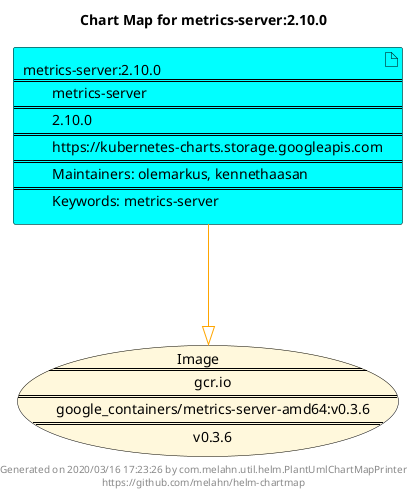 @startuml
skinparam linetype ortho
skinparam backgroundColor white
skinparam usecaseBorderColor black
skinparam usecaseArrowColor LightSlateGray
skinparam artifactBorderColor black
skinparam artifactArrowColor LightSlateGray

title Chart Map for metrics-server:2.10.0

'There is one referenced Helm Chart
artifact "metrics-server:2.10.0\n====\n\tmetrics-server\n====\n\t2.10.0\n====\n\thttps://kubernetes-charts.storage.googleapis.com\n====\n\tMaintainers: olemarkus, kennethaasan\n====\n\tKeywords: metrics-server" as metrics_server_2_10_0 #Cyan

'There is one referenced Docker Image
usecase "Image\n====\n\tgcr.io\n====\n\tgoogle_containers/metrics-server-amd64:v0.3.6\n====\n\tv0.3.6" as gcr_io_google_containers_metrics_server_amd64_v0_3_6 #Cornsilk

'Chart Dependencies
metrics_server_2_10_0--[#orange]-|>gcr_io_google_containers_metrics_server_amd64_v0_3_6

center footer Generated on 2020/03/16 17:23:26 by com.melahn.util.helm.PlantUmlChartMapPrinter\nhttps://github.com/melahn/helm-chartmap
@enduml
